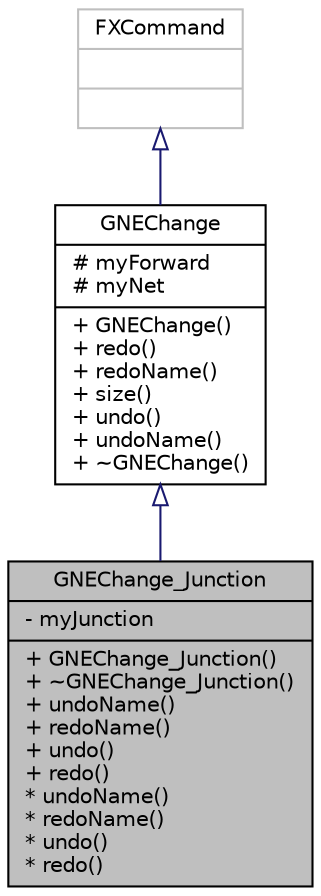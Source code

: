 digraph "GNEChange_Junction"
{
  edge [fontname="Helvetica",fontsize="10",labelfontname="Helvetica",labelfontsize="10"];
  node [fontname="Helvetica",fontsize="10",shape=record];
  Node0 [label="{GNEChange_Junction\n|- myJunction\l|+ GNEChange_Junction()\l+ ~GNEChange_Junction()\l+ undoName()\l+ redoName()\l+ undo()\l+ redo()\l* undoName()\l* redoName()\l* undo()\l* redo()\l}",height=0.2,width=0.4,color="black", fillcolor="grey75", style="filled", fontcolor="black"];
  Node1 -> Node0 [dir="back",color="midnightblue",fontsize="10",style="solid",arrowtail="onormal",fontname="Helvetica"];
  Node1 [label="{GNEChange\n|# myForward\l# myNet\l|+ GNEChange()\l+ redo()\l+ redoName()\l+ size()\l+ undo()\l+ undoName()\l+ ~GNEChange()\l}",height=0.2,width=0.4,color="black", fillcolor="white", style="filled",URL="$df/dd8/class_g_n_e_change.html",tooltip="the function-object for an editing operation (abstract base) "];
  Node2 -> Node1 [dir="back",color="midnightblue",fontsize="10",style="solid",arrowtail="onormal",fontname="Helvetica"];
  Node2 [label="{FXCommand\n||}",height=0.2,width=0.4,color="grey75", fillcolor="white", style="filled"];
}
